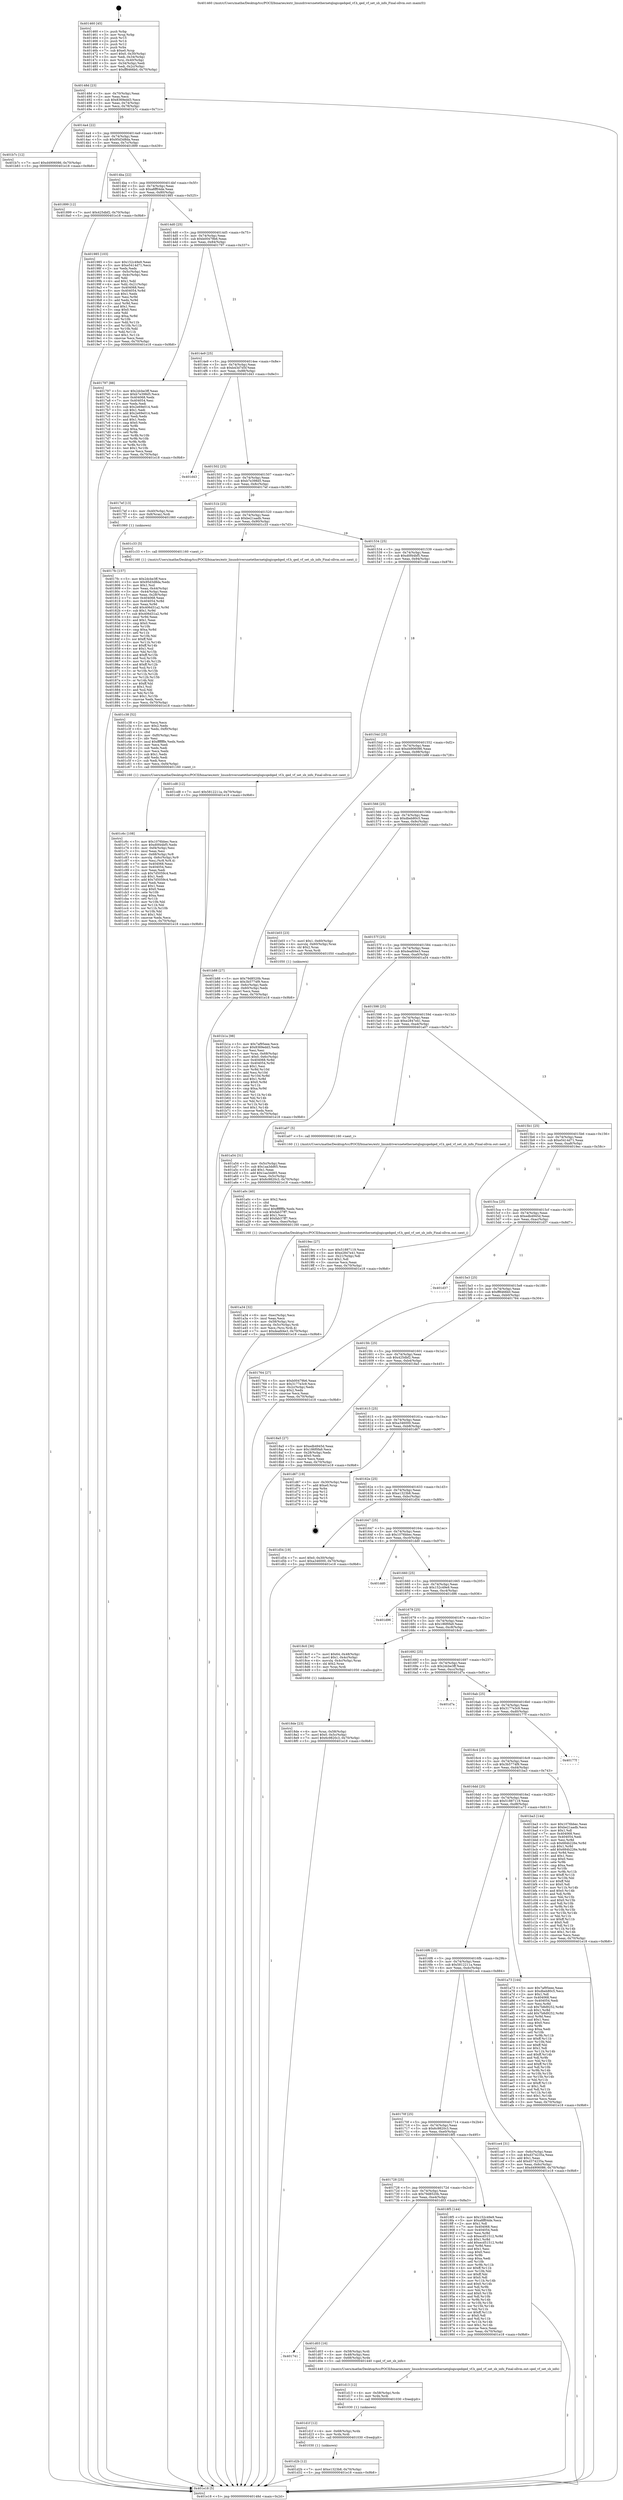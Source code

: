 digraph "0x401460" {
  label = "0x401460 (/mnt/c/Users/mathe/Desktop/tcc/POCII/binaries/extr_linuxdriversnetethernetqlogicqedqed_vf.h_qed_vf_set_sb_info_Final-ollvm.out::main(0))"
  labelloc = "t"
  node[shape=record]

  Entry [label="",width=0.3,height=0.3,shape=circle,fillcolor=black,style=filled]
  "0x40148d" [label="{
     0x40148d [23]\l
     | [instrs]\l
     &nbsp;&nbsp;0x40148d \<+3\>: mov -0x70(%rbp),%eax\l
     &nbsp;&nbsp;0x401490 \<+2\>: mov %eax,%ecx\l
     &nbsp;&nbsp;0x401492 \<+6\>: sub $0x8369edd3,%ecx\l
     &nbsp;&nbsp;0x401498 \<+3\>: mov %eax,-0x74(%rbp)\l
     &nbsp;&nbsp;0x40149b \<+3\>: mov %ecx,-0x78(%rbp)\l
     &nbsp;&nbsp;0x40149e \<+6\>: je 0000000000401b7c \<main+0x71c\>\l
  }"]
  "0x401b7c" [label="{
     0x401b7c [12]\l
     | [instrs]\l
     &nbsp;&nbsp;0x401b7c \<+7\>: movl $0xd4906086,-0x70(%rbp)\l
     &nbsp;&nbsp;0x401b83 \<+5\>: jmp 0000000000401e18 \<main+0x9b8\>\l
  }"]
  "0x4014a4" [label="{
     0x4014a4 [22]\l
     | [instrs]\l
     &nbsp;&nbsp;0x4014a4 \<+5\>: jmp 00000000004014a9 \<main+0x49\>\l
     &nbsp;&nbsp;0x4014a9 \<+3\>: mov -0x74(%rbp),%eax\l
     &nbsp;&nbsp;0x4014ac \<+5\>: sub $0x95d3d8da,%eax\l
     &nbsp;&nbsp;0x4014b1 \<+3\>: mov %eax,-0x7c(%rbp)\l
     &nbsp;&nbsp;0x4014b4 \<+6\>: je 0000000000401899 \<main+0x439\>\l
  }"]
  Exit [label="",width=0.3,height=0.3,shape=circle,fillcolor=black,style=filled,peripheries=2]
  "0x401899" [label="{
     0x401899 [12]\l
     | [instrs]\l
     &nbsp;&nbsp;0x401899 \<+7\>: movl $0x425dbf2,-0x70(%rbp)\l
     &nbsp;&nbsp;0x4018a0 \<+5\>: jmp 0000000000401e18 \<main+0x9b8\>\l
  }"]
  "0x4014ba" [label="{
     0x4014ba [22]\l
     | [instrs]\l
     &nbsp;&nbsp;0x4014ba \<+5\>: jmp 00000000004014bf \<main+0x5f\>\l
     &nbsp;&nbsp;0x4014bf \<+3\>: mov -0x74(%rbp),%eax\l
     &nbsp;&nbsp;0x4014c2 \<+5\>: sub $0xa8ff04de,%eax\l
     &nbsp;&nbsp;0x4014c7 \<+3\>: mov %eax,-0x80(%rbp)\l
     &nbsp;&nbsp;0x4014ca \<+6\>: je 0000000000401985 \<main+0x525\>\l
  }"]
  "0x401d2b" [label="{
     0x401d2b [12]\l
     | [instrs]\l
     &nbsp;&nbsp;0x401d2b \<+7\>: movl $0xe1323b8,-0x70(%rbp)\l
     &nbsp;&nbsp;0x401d32 \<+5\>: jmp 0000000000401e18 \<main+0x9b8\>\l
  }"]
  "0x401985" [label="{
     0x401985 [103]\l
     | [instrs]\l
     &nbsp;&nbsp;0x401985 \<+5\>: mov $0x152c49e9,%eax\l
     &nbsp;&nbsp;0x40198a \<+5\>: mov $0xe5414d71,%ecx\l
     &nbsp;&nbsp;0x40198f \<+2\>: xor %edx,%edx\l
     &nbsp;&nbsp;0x401991 \<+3\>: mov -0x5c(%rbp),%esi\l
     &nbsp;&nbsp;0x401994 \<+3\>: cmp -0x4c(%rbp),%esi\l
     &nbsp;&nbsp;0x401997 \<+4\>: setl %dil\l
     &nbsp;&nbsp;0x40199b \<+4\>: and $0x1,%dil\l
     &nbsp;&nbsp;0x40199f \<+4\>: mov %dil,-0x21(%rbp)\l
     &nbsp;&nbsp;0x4019a3 \<+7\>: mov 0x404068,%esi\l
     &nbsp;&nbsp;0x4019aa \<+8\>: mov 0x404054,%r8d\l
     &nbsp;&nbsp;0x4019b2 \<+3\>: sub $0x1,%edx\l
     &nbsp;&nbsp;0x4019b5 \<+3\>: mov %esi,%r9d\l
     &nbsp;&nbsp;0x4019b8 \<+3\>: add %edx,%r9d\l
     &nbsp;&nbsp;0x4019bb \<+4\>: imul %r9d,%esi\l
     &nbsp;&nbsp;0x4019bf \<+3\>: and $0x1,%esi\l
     &nbsp;&nbsp;0x4019c2 \<+3\>: cmp $0x0,%esi\l
     &nbsp;&nbsp;0x4019c5 \<+4\>: sete %dil\l
     &nbsp;&nbsp;0x4019c9 \<+4\>: cmp $0xa,%r8d\l
     &nbsp;&nbsp;0x4019cd \<+4\>: setl %r10b\l
     &nbsp;&nbsp;0x4019d1 \<+3\>: mov %dil,%r11b\l
     &nbsp;&nbsp;0x4019d4 \<+3\>: and %r10b,%r11b\l
     &nbsp;&nbsp;0x4019d7 \<+3\>: xor %r10b,%dil\l
     &nbsp;&nbsp;0x4019da \<+3\>: or %dil,%r11b\l
     &nbsp;&nbsp;0x4019dd \<+4\>: test $0x1,%r11b\l
     &nbsp;&nbsp;0x4019e1 \<+3\>: cmovne %ecx,%eax\l
     &nbsp;&nbsp;0x4019e4 \<+3\>: mov %eax,-0x70(%rbp)\l
     &nbsp;&nbsp;0x4019e7 \<+5\>: jmp 0000000000401e18 \<main+0x9b8\>\l
  }"]
  "0x4014d0" [label="{
     0x4014d0 [25]\l
     | [instrs]\l
     &nbsp;&nbsp;0x4014d0 \<+5\>: jmp 00000000004014d5 \<main+0x75\>\l
     &nbsp;&nbsp;0x4014d5 \<+3\>: mov -0x74(%rbp),%eax\l
     &nbsp;&nbsp;0x4014d8 \<+5\>: sub $0xb00479b6,%eax\l
     &nbsp;&nbsp;0x4014dd \<+6\>: mov %eax,-0x84(%rbp)\l
     &nbsp;&nbsp;0x4014e3 \<+6\>: je 0000000000401797 \<main+0x337\>\l
  }"]
  "0x401d1f" [label="{
     0x401d1f [12]\l
     | [instrs]\l
     &nbsp;&nbsp;0x401d1f \<+4\>: mov -0x68(%rbp),%rdx\l
     &nbsp;&nbsp;0x401d23 \<+3\>: mov %rdx,%rdi\l
     &nbsp;&nbsp;0x401d26 \<+5\>: call 0000000000401030 \<free@plt\>\l
     | [calls]\l
     &nbsp;&nbsp;0x401030 \{1\} (unknown)\l
  }"]
  "0x401797" [label="{
     0x401797 [88]\l
     | [instrs]\l
     &nbsp;&nbsp;0x401797 \<+5\>: mov $0x2dcbe3ff,%eax\l
     &nbsp;&nbsp;0x40179c \<+5\>: mov $0xb7e398d5,%ecx\l
     &nbsp;&nbsp;0x4017a1 \<+7\>: mov 0x404068,%edx\l
     &nbsp;&nbsp;0x4017a8 \<+7\>: mov 0x404054,%esi\l
     &nbsp;&nbsp;0x4017af \<+2\>: mov %edx,%edi\l
     &nbsp;&nbsp;0x4017b1 \<+6\>: sub $0x2e69e014,%edi\l
     &nbsp;&nbsp;0x4017b7 \<+3\>: sub $0x1,%edi\l
     &nbsp;&nbsp;0x4017ba \<+6\>: add $0x2e69e014,%edi\l
     &nbsp;&nbsp;0x4017c0 \<+3\>: imul %edi,%edx\l
     &nbsp;&nbsp;0x4017c3 \<+3\>: and $0x1,%edx\l
     &nbsp;&nbsp;0x4017c6 \<+3\>: cmp $0x0,%edx\l
     &nbsp;&nbsp;0x4017c9 \<+4\>: sete %r8b\l
     &nbsp;&nbsp;0x4017cd \<+3\>: cmp $0xa,%esi\l
     &nbsp;&nbsp;0x4017d0 \<+4\>: setl %r9b\l
     &nbsp;&nbsp;0x4017d4 \<+3\>: mov %r8b,%r10b\l
     &nbsp;&nbsp;0x4017d7 \<+3\>: and %r9b,%r10b\l
     &nbsp;&nbsp;0x4017da \<+3\>: xor %r9b,%r8b\l
     &nbsp;&nbsp;0x4017dd \<+3\>: or %r8b,%r10b\l
     &nbsp;&nbsp;0x4017e0 \<+4\>: test $0x1,%r10b\l
     &nbsp;&nbsp;0x4017e4 \<+3\>: cmovne %ecx,%eax\l
     &nbsp;&nbsp;0x4017e7 \<+3\>: mov %eax,-0x70(%rbp)\l
     &nbsp;&nbsp;0x4017ea \<+5\>: jmp 0000000000401e18 \<main+0x9b8\>\l
  }"]
  "0x4014e9" [label="{
     0x4014e9 [25]\l
     | [instrs]\l
     &nbsp;&nbsp;0x4014e9 \<+5\>: jmp 00000000004014ee \<main+0x8e\>\l
     &nbsp;&nbsp;0x4014ee \<+3\>: mov -0x74(%rbp),%eax\l
     &nbsp;&nbsp;0x4014f1 \<+5\>: sub $0xb43d7d5f,%eax\l
     &nbsp;&nbsp;0x4014f6 \<+6\>: mov %eax,-0x88(%rbp)\l
     &nbsp;&nbsp;0x4014fc \<+6\>: je 0000000000401d43 \<main+0x8e3\>\l
  }"]
  "0x401d13" [label="{
     0x401d13 [12]\l
     | [instrs]\l
     &nbsp;&nbsp;0x401d13 \<+4\>: mov -0x58(%rbp),%rdx\l
     &nbsp;&nbsp;0x401d17 \<+3\>: mov %rdx,%rdi\l
     &nbsp;&nbsp;0x401d1a \<+5\>: call 0000000000401030 \<free@plt\>\l
     | [calls]\l
     &nbsp;&nbsp;0x401030 \{1\} (unknown)\l
  }"]
  "0x401d43" [label="{
     0x401d43\l
  }", style=dashed]
  "0x401502" [label="{
     0x401502 [25]\l
     | [instrs]\l
     &nbsp;&nbsp;0x401502 \<+5\>: jmp 0000000000401507 \<main+0xa7\>\l
     &nbsp;&nbsp;0x401507 \<+3\>: mov -0x74(%rbp),%eax\l
     &nbsp;&nbsp;0x40150a \<+5\>: sub $0xb7e398d5,%eax\l
     &nbsp;&nbsp;0x40150f \<+6\>: mov %eax,-0x8c(%rbp)\l
     &nbsp;&nbsp;0x401515 \<+6\>: je 00000000004017ef \<main+0x38f\>\l
  }"]
  "0x401741" [label="{
     0x401741\l
  }", style=dashed]
  "0x4017ef" [label="{
     0x4017ef [13]\l
     | [instrs]\l
     &nbsp;&nbsp;0x4017ef \<+4\>: mov -0x40(%rbp),%rax\l
     &nbsp;&nbsp;0x4017f3 \<+4\>: mov 0x8(%rax),%rdi\l
     &nbsp;&nbsp;0x4017f7 \<+5\>: call 0000000000401060 \<atoi@plt\>\l
     | [calls]\l
     &nbsp;&nbsp;0x401060 \{1\} (unknown)\l
  }"]
  "0x40151b" [label="{
     0x40151b [25]\l
     | [instrs]\l
     &nbsp;&nbsp;0x40151b \<+5\>: jmp 0000000000401520 \<main+0xc0\>\l
     &nbsp;&nbsp;0x401520 \<+3\>: mov -0x74(%rbp),%eax\l
     &nbsp;&nbsp;0x401523 \<+5\>: sub $0xbe21aadb,%eax\l
     &nbsp;&nbsp;0x401528 \<+6\>: mov %eax,-0x90(%rbp)\l
     &nbsp;&nbsp;0x40152e \<+6\>: je 0000000000401c33 \<main+0x7d3\>\l
  }"]
  "0x401d03" [label="{
     0x401d03 [16]\l
     | [instrs]\l
     &nbsp;&nbsp;0x401d03 \<+4\>: mov -0x58(%rbp),%rdi\l
     &nbsp;&nbsp;0x401d07 \<+3\>: mov -0x48(%rbp),%esi\l
     &nbsp;&nbsp;0x401d0a \<+4\>: mov -0x68(%rbp),%rdx\l
     &nbsp;&nbsp;0x401d0e \<+5\>: call 0000000000401440 \<qed_vf_set_sb_info\>\l
     | [calls]\l
     &nbsp;&nbsp;0x401440 \{1\} (/mnt/c/Users/mathe/Desktop/tcc/POCII/binaries/extr_linuxdriversnetethernetqlogicqedqed_vf.h_qed_vf_set_sb_info_Final-ollvm.out::qed_vf_set_sb_info)\l
  }"]
  "0x401c33" [label="{
     0x401c33 [5]\l
     | [instrs]\l
     &nbsp;&nbsp;0x401c33 \<+5\>: call 0000000000401160 \<next_i\>\l
     | [calls]\l
     &nbsp;&nbsp;0x401160 \{1\} (/mnt/c/Users/mathe/Desktop/tcc/POCII/binaries/extr_linuxdriversnetethernetqlogicqedqed_vf.h_qed_vf_set_sb_info_Final-ollvm.out::next_i)\l
  }"]
  "0x401534" [label="{
     0x401534 [25]\l
     | [instrs]\l
     &nbsp;&nbsp;0x401534 \<+5\>: jmp 0000000000401539 \<main+0xd9\>\l
     &nbsp;&nbsp;0x401539 \<+3\>: mov -0x74(%rbp),%eax\l
     &nbsp;&nbsp;0x40153c \<+5\>: sub $0xd0f44bf5,%eax\l
     &nbsp;&nbsp;0x401541 \<+6\>: mov %eax,-0x94(%rbp)\l
     &nbsp;&nbsp;0x401547 \<+6\>: je 0000000000401cd8 \<main+0x878\>\l
  }"]
  "0x401c6c" [label="{
     0x401c6c [108]\l
     | [instrs]\l
     &nbsp;&nbsp;0x401c6c \<+5\>: mov $0x1076bbec,%ecx\l
     &nbsp;&nbsp;0x401c71 \<+5\>: mov $0xd0f44bf5,%edx\l
     &nbsp;&nbsp;0x401c76 \<+6\>: mov -0xf4(%rbp),%esi\l
     &nbsp;&nbsp;0x401c7c \<+3\>: imul %eax,%esi\l
     &nbsp;&nbsp;0x401c7f \<+4\>: mov -0x68(%rbp),%r8\l
     &nbsp;&nbsp;0x401c83 \<+4\>: movslq -0x6c(%rbp),%r9\l
     &nbsp;&nbsp;0x401c87 \<+4\>: mov %esi,(%r8,%r9,4)\l
     &nbsp;&nbsp;0x401c8b \<+7\>: mov 0x404068,%eax\l
     &nbsp;&nbsp;0x401c92 \<+7\>: mov 0x404054,%esi\l
     &nbsp;&nbsp;0x401c99 \<+2\>: mov %eax,%edi\l
     &nbsp;&nbsp;0x401c9b \<+6\>: sub $0x7d5059c4,%edi\l
     &nbsp;&nbsp;0x401ca1 \<+3\>: sub $0x1,%edi\l
     &nbsp;&nbsp;0x401ca4 \<+6\>: add $0x7d5059c4,%edi\l
     &nbsp;&nbsp;0x401caa \<+3\>: imul %edi,%eax\l
     &nbsp;&nbsp;0x401cad \<+3\>: and $0x1,%eax\l
     &nbsp;&nbsp;0x401cb0 \<+3\>: cmp $0x0,%eax\l
     &nbsp;&nbsp;0x401cb3 \<+4\>: sete %r10b\l
     &nbsp;&nbsp;0x401cb7 \<+3\>: cmp $0xa,%esi\l
     &nbsp;&nbsp;0x401cba \<+4\>: setl %r11b\l
     &nbsp;&nbsp;0x401cbe \<+3\>: mov %r10b,%bl\l
     &nbsp;&nbsp;0x401cc1 \<+3\>: and %r11b,%bl\l
     &nbsp;&nbsp;0x401cc4 \<+3\>: xor %r11b,%r10b\l
     &nbsp;&nbsp;0x401cc7 \<+3\>: or %r10b,%bl\l
     &nbsp;&nbsp;0x401cca \<+3\>: test $0x1,%bl\l
     &nbsp;&nbsp;0x401ccd \<+3\>: cmovne %edx,%ecx\l
     &nbsp;&nbsp;0x401cd0 \<+3\>: mov %ecx,-0x70(%rbp)\l
     &nbsp;&nbsp;0x401cd3 \<+5\>: jmp 0000000000401e18 \<main+0x9b8\>\l
  }"]
  "0x401cd8" [label="{
     0x401cd8 [12]\l
     | [instrs]\l
     &nbsp;&nbsp;0x401cd8 \<+7\>: movl $0x5812211a,-0x70(%rbp)\l
     &nbsp;&nbsp;0x401cdf \<+5\>: jmp 0000000000401e18 \<main+0x9b8\>\l
  }"]
  "0x40154d" [label="{
     0x40154d [25]\l
     | [instrs]\l
     &nbsp;&nbsp;0x40154d \<+5\>: jmp 0000000000401552 \<main+0xf2\>\l
     &nbsp;&nbsp;0x401552 \<+3\>: mov -0x74(%rbp),%eax\l
     &nbsp;&nbsp;0x401555 \<+5\>: sub $0xd4906086,%eax\l
     &nbsp;&nbsp;0x40155a \<+6\>: mov %eax,-0x98(%rbp)\l
     &nbsp;&nbsp;0x401560 \<+6\>: je 0000000000401b88 \<main+0x728\>\l
  }"]
  "0x401c38" [label="{
     0x401c38 [52]\l
     | [instrs]\l
     &nbsp;&nbsp;0x401c38 \<+2\>: xor %ecx,%ecx\l
     &nbsp;&nbsp;0x401c3a \<+5\>: mov $0x2,%edx\l
     &nbsp;&nbsp;0x401c3f \<+6\>: mov %edx,-0xf0(%rbp)\l
     &nbsp;&nbsp;0x401c45 \<+1\>: cltd\l
     &nbsp;&nbsp;0x401c46 \<+6\>: mov -0xf0(%rbp),%esi\l
     &nbsp;&nbsp;0x401c4c \<+2\>: idiv %esi\l
     &nbsp;&nbsp;0x401c4e \<+6\>: imul $0xfffffffe,%edx,%edx\l
     &nbsp;&nbsp;0x401c54 \<+2\>: mov %ecx,%edi\l
     &nbsp;&nbsp;0x401c56 \<+2\>: sub %edx,%edi\l
     &nbsp;&nbsp;0x401c58 \<+2\>: mov %ecx,%edx\l
     &nbsp;&nbsp;0x401c5a \<+3\>: sub $0x1,%edx\l
     &nbsp;&nbsp;0x401c5d \<+2\>: add %edx,%edi\l
     &nbsp;&nbsp;0x401c5f \<+2\>: sub %edi,%ecx\l
     &nbsp;&nbsp;0x401c61 \<+6\>: mov %ecx,-0xf4(%rbp)\l
     &nbsp;&nbsp;0x401c67 \<+5\>: call 0000000000401160 \<next_i\>\l
     | [calls]\l
     &nbsp;&nbsp;0x401160 \{1\} (/mnt/c/Users/mathe/Desktop/tcc/POCII/binaries/extr_linuxdriversnetethernetqlogicqedqed_vf.h_qed_vf_set_sb_info_Final-ollvm.out::next_i)\l
  }"]
  "0x401b88" [label="{
     0x401b88 [27]\l
     | [instrs]\l
     &nbsp;&nbsp;0x401b88 \<+5\>: mov $0x79d8520b,%eax\l
     &nbsp;&nbsp;0x401b8d \<+5\>: mov $0x3b5774f9,%ecx\l
     &nbsp;&nbsp;0x401b92 \<+3\>: mov -0x6c(%rbp),%edx\l
     &nbsp;&nbsp;0x401b95 \<+3\>: cmp -0x60(%rbp),%edx\l
     &nbsp;&nbsp;0x401b98 \<+3\>: cmovl %ecx,%eax\l
     &nbsp;&nbsp;0x401b9b \<+3\>: mov %eax,-0x70(%rbp)\l
     &nbsp;&nbsp;0x401b9e \<+5\>: jmp 0000000000401e18 \<main+0x9b8\>\l
  }"]
  "0x401566" [label="{
     0x401566 [25]\l
     | [instrs]\l
     &nbsp;&nbsp;0x401566 \<+5\>: jmp 000000000040156b \<main+0x10b\>\l
     &nbsp;&nbsp;0x40156b \<+3\>: mov -0x74(%rbp),%eax\l
     &nbsp;&nbsp;0x40156e \<+5\>: sub $0xdbeb80c5,%eax\l
     &nbsp;&nbsp;0x401573 \<+6\>: mov %eax,-0x9c(%rbp)\l
     &nbsp;&nbsp;0x401579 \<+6\>: je 0000000000401b03 \<main+0x6a3\>\l
  }"]
  "0x401b1a" [label="{
     0x401b1a [98]\l
     | [instrs]\l
     &nbsp;&nbsp;0x401b1a \<+5\>: mov $0x7af95eee,%ecx\l
     &nbsp;&nbsp;0x401b1f \<+5\>: mov $0x8369edd3,%edx\l
     &nbsp;&nbsp;0x401b24 \<+2\>: xor %esi,%esi\l
     &nbsp;&nbsp;0x401b26 \<+4\>: mov %rax,-0x68(%rbp)\l
     &nbsp;&nbsp;0x401b2a \<+7\>: movl $0x0,-0x6c(%rbp)\l
     &nbsp;&nbsp;0x401b31 \<+8\>: mov 0x404068,%r8d\l
     &nbsp;&nbsp;0x401b39 \<+8\>: mov 0x404054,%r9d\l
     &nbsp;&nbsp;0x401b41 \<+3\>: sub $0x1,%esi\l
     &nbsp;&nbsp;0x401b44 \<+3\>: mov %r8d,%r10d\l
     &nbsp;&nbsp;0x401b47 \<+3\>: add %esi,%r10d\l
     &nbsp;&nbsp;0x401b4a \<+4\>: imul %r10d,%r8d\l
     &nbsp;&nbsp;0x401b4e \<+4\>: and $0x1,%r8d\l
     &nbsp;&nbsp;0x401b52 \<+4\>: cmp $0x0,%r8d\l
     &nbsp;&nbsp;0x401b56 \<+4\>: sete %r11b\l
     &nbsp;&nbsp;0x401b5a \<+4\>: cmp $0xa,%r9d\l
     &nbsp;&nbsp;0x401b5e \<+3\>: setl %bl\l
     &nbsp;&nbsp;0x401b61 \<+3\>: mov %r11b,%r14b\l
     &nbsp;&nbsp;0x401b64 \<+3\>: and %bl,%r14b\l
     &nbsp;&nbsp;0x401b67 \<+3\>: xor %bl,%r11b\l
     &nbsp;&nbsp;0x401b6a \<+3\>: or %r11b,%r14b\l
     &nbsp;&nbsp;0x401b6d \<+4\>: test $0x1,%r14b\l
     &nbsp;&nbsp;0x401b71 \<+3\>: cmovne %edx,%ecx\l
     &nbsp;&nbsp;0x401b74 \<+3\>: mov %ecx,-0x70(%rbp)\l
     &nbsp;&nbsp;0x401b77 \<+5\>: jmp 0000000000401e18 \<main+0x9b8\>\l
  }"]
  "0x401b03" [label="{
     0x401b03 [23]\l
     | [instrs]\l
     &nbsp;&nbsp;0x401b03 \<+7\>: movl $0x1,-0x60(%rbp)\l
     &nbsp;&nbsp;0x401b0a \<+4\>: movslq -0x60(%rbp),%rax\l
     &nbsp;&nbsp;0x401b0e \<+4\>: shl $0x2,%rax\l
     &nbsp;&nbsp;0x401b12 \<+3\>: mov %rax,%rdi\l
     &nbsp;&nbsp;0x401b15 \<+5\>: call 0000000000401050 \<malloc@plt\>\l
     | [calls]\l
     &nbsp;&nbsp;0x401050 \{1\} (unknown)\l
  }"]
  "0x40157f" [label="{
     0x40157f [25]\l
     | [instrs]\l
     &nbsp;&nbsp;0x40157f \<+5\>: jmp 0000000000401584 \<main+0x124\>\l
     &nbsp;&nbsp;0x401584 \<+3\>: mov -0x74(%rbp),%eax\l
     &nbsp;&nbsp;0x401587 \<+5\>: sub $0xdeafd4e3,%eax\l
     &nbsp;&nbsp;0x40158c \<+6\>: mov %eax,-0xa0(%rbp)\l
     &nbsp;&nbsp;0x401592 \<+6\>: je 0000000000401a54 \<main+0x5f4\>\l
  }"]
  "0x401a34" [label="{
     0x401a34 [32]\l
     | [instrs]\l
     &nbsp;&nbsp;0x401a34 \<+6\>: mov -0xec(%rbp),%ecx\l
     &nbsp;&nbsp;0x401a3a \<+3\>: imul %eax,%ecx\l
     &nbsp;&nbsp;0x401a3d \<+4\>: mov -0x58(%rbp),%rsi\l
     &nbsp;&nbsp;0x401a41 \<+4\>: movslq -0x5c(%rbp),%rdi\l
     &nbsp;&nbsp;0x401a45 \<+3\>: mov %ecx,(%rsi,%rdi,4)\l
     &nbsp;&nbsp;0x401a48 \<+7\>: movl $0xdeafd4e3,-0x70(%rbp)\l
     &nbsp;&nbsp;0x401a4f \<+5\>: jmp 0000000000401e18 \<main+0x9b8\>\l
  }"]
  "0x401a54" [label="{
     0x401a54 [31]\l
     | [instrs]\l
     &nbsp;&nbsp;0x401a54 \<+3\>: mov -0x5c(%rbp),%eax\l
     &nbsp;&nbsp;0x401a57 \<+5\>: sub $0x1aa3dd65,%eax\l
     &nbsp;&nbsp;0x401a5c \<+3\>: add $0x1,%eax\l
     &nbsp;&nbsp;0x401a5f \<+5\>: add $0x1aa3dd65,%eax\l
     &nbsp;&nbsp;0x401a64 \<+3\>: mov %eax,-0x5c(%rbp)\l
     &nbsp;&nbsp;0x401a67 \<+7\>: movl $0x6c9820c3,-0x70(%rbp)\l
     &nbsp;&nbsp;0x401a6e \<+5\>: jmp 0000000000401e18 \<main+0x9b8\>\l
  }"]
  "0x401598" [label="{
     0x401598 [25]\l
     | [instrs]\l
     &nbsp;&nbsp;0x401598 \<+5\>: jmp 000000000040159d \<main+0x13d\>\l
     &nbsp;&nbsp;0x40159d \<+3\>: mov -0x74(%rbp),%eax\l
     &nbsp;&nbsp;0x4015a0 \<+5\>: sub $0xe2847e41,%eax\l
     &nbsp;&nbsp;0x4015a5 \<+6\>: mov %eax,-0xa4(%rbp)\l
     &nbsp;&nbsp;0x4015ab \<+6\>: je 0000000000401a07 \<main+0x5a7\>\l
  }"]
  "0x401a0c" [label="{
     0x401a0c [40]\l
     | [instrs]\l
     &nbsp;&nbsp;0x401a0c \<+5\>: mov $0x2,%ecx\l
     &nbsp;&nbsp;0x401a11 \<+1\>: cltd\l
     &nbsp;&nbsp;0x401a12 \<+2\>: idiv %ecx\l
     &nbsp;&nbsp;0x401a14 \<+6\>: imul $0xfffffffe,%edx,%ecx\l
     &nbsp;&nbsp;0x401a1a \<+6\>: sub $0xfab37ff7,%ecx\l
     &nbsp;&nbsp;0x401a20 \<+3\>: add $0x1,%ecx\l
     &nbsp;&nbsp;0x401a23 \<+6\>: add $0xfab37ff7,%ecx\l
     &nbsp;&nbsp;0x401a29 \<+6\>: mov %ecx,-0xec(%rbp)\l
     &nbsp;&nbsp;0x401a2f \<+5\>: call 0000000000401160 \<next_i\>\l
     | [calls]\l
     &nbsp;&nbsp;0x401160 \{1\} (/mnt/c/Users/mathe/Desktop/tcc/POCII/binaries/extr_linuxdriversnetethernetqlogicqedqed_vf.h_qed_vf_set_sb_info_Final-ollvm.out::next_i)\l
  }"]
  "0x401a07" [label="{
     0x401a07 [5]\l
     | [instrs]\l
     &nbsp;&nbsp;0x401a07 \<+5\>: call 0000000000401160 \<next_i\>\l
     | [calls]\l
     &nbsp;&nbsp;0x401160 \{1\} (/mnt/c/Users/mathe/Desktop/tcc/POCII/binaries/extr_linuxdriversnetethernetqlogicqedqed_vf.h_qed_vf_set_sb_info_Final-ollvm.out::next_i)\l
  }"]
  "0x4015b1" [label="{
     0x4015b1 [25]\l
     | [instrs]\l
     &nbsp;&nbsp;0x4015b1 \<+5\>: jmp 00000000004015b6 \<main+0x156\>\l
     &nbsp;&nbsp;0x4015b6 \<+3\>: mov -0x74(%rbp),%eax\l
     &nbsp;&nbsp;0x4015b9 \<+5\>: sub $0xe5414d71,%eax\l
     &nbsp;&nbsp;0x4015be \<+6\>: mov %eax,-0xa8(%rbp)\l
     &nbsp;&nbsp;0x4015c4 \<+6\>: je 00000000004019ec \<main+0x58c\>\l
  }"]
  "0x401728" [label="{
     0x401728 [25]\l
     | [instrs]\l
     &nbsp;&nbsp;0x401728 \<+5\>: jmp 000000000040172d \<main+0x2cd\>\l
     &nbsp;&nbsp;0x40172d \<+3\>: mov -0x74(%rbp),%eax\l
     &nbsp;&nbsp;0x401730 \<+5\>: sub $0x79d8520b,%eax\l
     &nbsp;&nbsp;0x401735 \<+6\>: mov %eax,-0xe4(%rbp)\l
     &nbsp;&nbsp;0x40173b \<+6\>: je 0000000000401d03 \<main+0x8a3\>\l
  }"]
  "0x4019ec" [label="{
     0x4019ec [27]\l
     | [instrs]\l
     &nbsp;&nbsp;0x4019ec \<+5\>: mov $0x51887119,%eax\l
     &nbsp;&nbsp;0x4019f1 \<+5\>: mov $0xe2847e41,%ecx\l
     &nbsp;&nbsp;0x4019f6 \<+3\>: mov -0x21(%rbp),%dl\l
     &nbsp;&nbsp;0x4019f9 \<+3\>: test $0x1,%dl\l
     &nbsp;&nbsp;0x4019fc \<+3\>: cmovne %ecx,%eax\l
     &nbsp;&nbsp;0x4019ff \<+3\>: mov %eax,-0x70(%rbp)\l
     &nbsp;&nbsp;0x401a02 \<+5\>: jmp 0000000000401e18 \<main+0x9b8\>\l
  }"]
  "0x4015ca" [label="{
     0x4015ca [25]\l
     | [instrs]\l
     &nbsp;&nbsp;0x4015ca \<+5\>: jmp 00000000004015cf \<main+0x16f\>\l
     &nbsp;&nbsp;0x4015cf \<+3\>: mov -0x74(%rbp),%eax\l
     &nbsp;&nbsp;0x4015d2 \<+5\>: sub $0xedb4945d,%eax\l
     &nbsp;&nbsp;0x4015d7 \<+6\>: mov %eax,-0xac(%rbp)\l
     &nbsp;&nbsp;0x4015dd \<+6\>: je 0000000000401d37 \<main+0x8d7\>\l
  }"]
  "0x4018f5" [label="{
     0x4018f5 [144]\l
     | [instrs]\l
     &nbsp;&nbsp;0x4018f5 \<+5\>: mov $0x152c49e9,%eax\l
     &nbsp;&nbsp;0x4018fa \<+5\>: mov $0xa8ff04de,%ecx\l
     &nbsp;&nbsp;0x4018ff \<+2\>: mov $0x1,%dl\l
     &nbsp;&nbsp;0x401901 \<+7\>: mov 0x404068,%esi\l
     &nbsp;&nbsp;0x401908 \<+7\>: mov 0x404054,%edi\l
     &nbsp;&nbsp;0x40190f \<+3\>: mov %esi,%r8d\l
     &nbsp;&nbsp;0x401912 \<+7\>: sub $0xecd51512,%r8d\l
     &nbsp;&nbsp;0x401919 \<+4\>: sub $0x1,%r8d\l
     &nbsp;&nbsp;0x40191d \<+7\>: add $0xecd51512,%r8d\l
     &nbsp;&nbsp;0x401924 \<+4\>: imul %r8d,%esi\l
     &nbsp;&nbsp;0x401928 \<+3\>: and $0x1,%esi\l
     &nbsp;&nbsp;0x40192b \<+3\>: cmp $0x0,%esi\l
     &nbsp;&nbsp;0x40192e \<+4\>: sete %r9b\l
     &nbsp;&nbsp;0x401932 \<+3\>: cmp $0xa,%edi\l
     &nbsp;&nbsp;0x401935 \<+4\>: setl %r10b\l
     &nbsp;&nbsp;0x401939 \<+3\>: mov %r9b,%r11b\l
     &nbsp;&nbsp;0x40193c \<+4\>: xor $0xff,%r11b\l
     &nbsp;&nbsp;0x401940 \<+3\>: mov %r10b,%bl\l
     &nbsp;&nbsp;0x401943 \<+3\>: xor $0xff,%bl\l
     &nbsp;&nbsp;0x401946 \<+3\>: xor $0x0,%dl\l
     &nbsp;&nbsp;0x401949 \<+3\>: mov %r11b,%r14b\l
     &nbsp;&nbsp;0x40194c \<+4\>: and $0x0,%r14b\l
     &nbsp;&nbsp;0x401950 \<+3\>: and %dl,%r9b\l
     &nbsp;&nbsp;0x401953 \<+3\>: mov %bl,%r15b\l
     &nbsp;&nbsp;0x401956 \<+4\>: and $0x0,%r15b\l
     &nbsp;&nbsp;0x40195a \<+3\>: and %dl,%r10b\l
     &nbsp;&nbsp;0x40195d \<+3\>: or %r9b,%r14b\l
     &nbsp;&nbsp;0x401960 \<+3\>: or %r10b,%r15b\l
     &nbsp;&nbsp;0x401963 \<+3\>: xor %r15b,%r14b\l
     &nbsp;&nbsp;0x401966 \<+3\>: or %bl,%r11b\l
     &nbsp;&nbsp;0x401969 \<+4\>: xor $0xff,%r11b\l
     &nbsp;&nbsp;0x40196d \<+3\>: or $0x0,%dl\l
     &nbsp;&nbsp;0x401970 \<+3\>: and %dl,%r11b\l
     &nbsp;&nbsp;0x401973 \<+3\>: or %r11b,%r14b\l
     &nbsp;&nbsp;0x401976 \<+4\>: test $0x1,%r14b\l
     &nbsp;&nbsp;0x40197a \<+3\>: cmovne %ecx,%eax\l
     &nbsp;&nbsp;0x40197d \<+3\>: mov %eax,-0x70(%rbp)\l
     &nbsp;&nbsp;0x401980 \<+5\>: jmp 0000000000401e18 \<main+0x9b8\>\l
  }"]
  "0x401d37" [label="{
     0x401d37\l
  }", style=dashed]
  "0x4015e3" [label="{
     0x4015e3 [25]\l
     | [instrs]\l
     &nbsp;&nbsp;0x4015e3 \<+5\>: jmp 00000000004015e8 \<main+0x188\>\l
     &nbsp;&nbsp;0x4015e8 \<+3\>: mov -0x74(%rbp),%eax\l
     &nbsp;&nbsp;0x4015eb \<+5\>: sub $0xff8466b0,%eax\l
     &nbsp;&nbsp;0x4015f0 \<+6\>: mov %eax,-0xb0(%rbp)\l
     &nbsp;&nbsp;0x4015f6 \<+6\>: je 0000000000401764 \<main+0x304\>\l
  }"]
  "0x40170f" [label="{
     0x40170f [25]\l
     | [instrs]\l
     &nbsp;&nbsp;0x40170f \<+5\>: jmp 0000000000401714 \<main+0x2b4\>\l
     &nbsp;&nbsp;0x401714 \<+3\>: mov -0x74(%rbp),%eax\l
     &nbsp;&nbsp;0x401717 \<+5\>: sub $0x6c9820c3,%eax\l
     &nbsp;&nbsp;0x40171c \<+6\>: mov %eax,-0xe0(%rbp)\l
     &nbsp;&nbsp;0x401722 \<+6\>: je 00000000004018f5 \<main+0x495\>\l
  }"]
  "0x401764" [label="{
     0x401764 [27]\l
     | [instrs]\l
     &nbsp;&nbsp;0x401764 \<+5\>: mov $0xb00479b6,%eax\l
     &nbsp;&nbsp;0x401769 \<+5\>: mov $0x3177e3c9,%ecx\l
     &nbsp;&nbsp;0x40176e \<+3\>: mov -0x2c(%rbp),%edx\l
     &nbsp;&nbsp;0x401771 \<+3\>: cmp $0x2,%edx\l
     &nbsp;&nbsp;0x401774 \<+3\>: cmovne %ecx,%eax\l
     &nbsp;&nbsp;0x401777 \<+3\>: mov %eax,-0x70(%rbp)\l
     &nbsp;&nbsp;0x40177a \<+5\>: jmp 0000000000401e18 \<main+0x9b8\>\l
  }"]
  "0x4015fc" [label="{
     0x4015fc [25]\l
     | [instrs]\l
     &nbsp;&nbsp;0x4015fc \<+5\>: jmp 0000000000401601 \<main+0x1a1\>\l
     &nbsp;&nbsp;0x401601 \<+3\>: mov -0x74(%rbp),%eax\l
     &nbsp;&nbsp;0x401604 \<+5\>: sub $0x425dbf2,%eax\l
     &nbsp;&nbsp;0x401609 \<+6\>: mov %eax,-0xb4(%rbp)\l
     &nbsp;&nbsp;0x40160f \<+6\>: je 00000000004018a5 \<main+0x445\>\l
  }"]
  "0x401e18" [label="{
     0x401e18 [5]\l
     | [instrs]\l
     &nbsp;&nbsp;0x401e18 \<+5\>: jmp 000000000040148d \<main+0x2d\>\l
  }"]
  "0x401460" [label="{
     0x401460 [45]\l
     | [instrs]\l
     &nbsp;&nbsp;0x401460 \<+1\>: push %rbp\l
     &nbsp;&nbsp;0x401461 \<+3\>: mov %rsp,%rbp\l
     &nbsp;&nbsp;0x401464 \<+2\>: push %r15\l
     &nbsp;&nbsp;0x401466 \<+2\>: push %r14\l
     &nbsp;&nbsp;0x401468 \<+2\>: push %r12\l
     &nbsp;&nbsp;0x40146a \<+1\>: push %rbx\l
     &nbsp;&nbsp;0x40146b \<+7\>: sub $0xe0,%rsp\l
     &nbsp;&nbsp;0x401472 \<+7\>: movl $0x0,-0x30(%rbp)\l
     &nbsp;&nbsp;0x401479 \<+3\>: mov %edi,-0x34(%rbp)\l
     &nbsp;&nbsp;0x40147c \<+4\>: mov %rsi,-0x40(%rbp)\l
     &nbsp;&nbsp;0x401480 \<+3\>: mov -0x34(%rbp),%edi\l
     &nbsp;&nbsp;0x401483 \<+3\>: mov %edi,-0x2c(%rbp)\l
     &nbsp;&nbsp;0x401486 \<+7\>: movl $0xff8466b0,-0x70(%rbp)\l
  }"]
  "0x4017fc" [label="{
     0x4017fc [157]\l
     | [instrs]\l
     &nbsp;&nbsp;0x4017fc \<+5\>: mov $0x2dcbe3ff,%ecx\l
     &nbsp;&nbsp;0x401801 \<+5\>: mov $0x95d3d8da,%edx\l
     &nbsp;&nbsp;0x401806 \<+3\>: mov $0x1,%sil\l
     &nbsp;&nbsp;0x401809 \<+3\>: mov %eax,-0x44(%rbp)\l
     &nbsp;&nbsp;0x40180c \<+3\>: mov -0x44(%rbp),%eax\l
     &nbsp;&nbsp;0x40180f \<+3\>: mov %eax,-0x28(%rbp)\l
     &nbsp;&nbsp;0x401812 \<+7\>: mov 0x404068,%eax\l
     &nbsp;&nbsp;0x401819 \<+8\>: mov 0x404054,%r8d\l
     &nbsp;&nbsp;0x401821 \<+3\>: mov %eax,%r9d\l
     &nbsp;&nbsp;0x401824 \<+7\>: add $0x406d31a2,%r9d\l
     &nbsp;&nbsp;0x40182b \<+4\>: sub $0x1,%r9d\l
     &nbsp;&nbsp;0x40182f \<+7\>: sub $0x406d31a2,%r9d\l
     &nbsp;&nbsp;0x401836 \<+4\>: imul %r9d,%eax\l
     &nbsp;&nbsp;0x40183a \<+3\>: and $0x1,%eax\l
     &nbsp;&nbsp;0x40183d \<+3\>: cmp $0x0,%eax\l
     &nbsp;&nbsp;0x401840 \<+4\>: sete %r10b\l
     &nbsp;&nbsp;0x401844 \<+4\>: cmp $0xa,%r8d\l
     &nbsp;&nbsp;0x401848 \<+4\>: setl %r11b\l
     &nbsp;&nbsp;0x40184c \<+3\>: mov %r10b,%bl\l
     &nbsp;&nbsp;0x40184f \<+3\>: xor $0xff,%bl\l
     &nbsp;&nbsp;0x401852 \<+3\>: mov %r11b,%r14b\l
     &nbsp;&nbsp;0x401855 \<+4\>: xor $0xff,%r14b\l
     &nbsp;&nbsp;0x401859 \<+4\>: xor $0x1,%sil\l
     &nbsp;&nbsp;0x40185d \<+3\>: mov %bl,%r15b\l
     &nbsp;&nbsp;0x401860 \<+4\>: and $0xff,%r15b\l
     &nbsp;&nbsp;0x401864 \<+3\>: and %sil,%r10b\l
     &nbsp;&nbsp;0x401867 \<+3\>: mov %r14b,%r12b\l
     &nbsp;&nbsp;0x40186a \<+4\>: and $0xff,%r12b\l
     &nbsp;&nbsp;0x40186e \<+3\>: and %sil,%r11b\l
     &nbsp;&nbsp;0x401871 \<+3\>: or %r10b,%r15b\l
     &nbsp;&nbsp;0x401874 \<+3\>: or %r11b,%r12b\l
     &nbsp;&nbsp;0x401877 \<+3\>: xor %r12b,%r15b\l
     &nbsp;&nbsp;0x40187a \<+3\>: or %r14b,%bl\l
     &nbsp;&nbsp;0x40187d \<+3\>: xor $0xff,%bl\l
     &nbsp;&nbsp;0x401880 \<+4\>: or $0x1,%sil\l
     &nbsp;&nbsp;0x401884 \<+3\>: and %sil,%bl\l
     &nbsp;&nbsp;0x401887 \<+3\>: or %bl,%r15b\l
     &nbsp;&nbsp;0x40188a \<+4\>: test $0x1,%r15b\l
     &nbsp;&nbsp;0x40188e \<+3\>: cmovne %edx,%ecx\l
     &nbsp;&nbsp;0x401891 \<+3\>: mov %ecx,-0x70(%rbp)\l
     &nbsp;&nbsp;0x401894 \<+5\>: jmp 0000000000401e18 \<main+0x9b8\>\l
  }"]
  "0x401ce4" [label="{
     0x401ce4 [31]\l
     | [instrs]\l
     &nbsp;&nbsp;0x401ce4 \<+3\>: mov -0x6c(%rbp),%eax\l
     &nbsp;&nbsp;0x401ce7 \<+5\>: sub $0xd374235a,%eax\l
     &nbsp;&nbsp;0x401cec \<+3\>: add $0x1,%eax\l
     &nbsp;&nbsp;0x401cef \<+5\>: add $0xd374235a,%eax\l
     &nbsp;&nbsp;0x401cf4 \<+3\>: mov %eax,-0x6c(%rbp)\l
     &nbsp;&nbsp;0x401cf7 \<+7\>: movl $0xd4906086,-0x70(%rbp)\l
     &nbsp;&nbsp;0x401cfe \<+5\>: jmp 0000000000401e18 \<main+0x9b8\>\l
  }"]
  "0x4018a5" [label="{
     0x4018a5 [27]\l
     | [instrs]\l
     &nbsp;&nbsp;0x4018a5 \<+5\>: mov $0xedb4945d,%eax\l
     &nbsp;&nbsp;0x4018aa \<+5\>: mov $0x186f0fa9,%ecx\l
     &nbsp;&nbsp;0x4018af \<+3\>: mov -0x28(%rbp),%edx\l
     &nbsp;&nbsp;0x4018b2 \<+3\>: cmp $0x0,%edx\l
     &nbsp;&nbsp;0x4018b5 \<+3\>: cmove %ecx,%eax\l
     &nbsp;&nbsp;0x4018b8 \<+3\>: mov %eax,-0x70(%rbp)\l
     &nbsp;&nbsp;0x4018bb \<+5\>: jmp 0000000000401e18 \<main+0x9b8\>\l
  }"]
  "0x401615" [label="{
     0x401615 [25]\l
     | [instrs]\l
     &nbsp;&nbsp;0x401615 \<+5\>: jmp 000000000040161a \<main+0x1ba\>\l
     &nbsp;&nbsp;0x40161a \<+3\>: mov -0x74(%rbp),%eax\l
     &nbsp;&nbsp;0x40161d \<+5\>: sub $0xa346000,%eax\l
     &nbsp;&nbsp;0x401622 \<+6\>: mov %eax,-0xb8(%rbp)\l
     &nbsp;&nbsp;0x401628 \<+6\>: je 0000000000401d67 \<main+0x907\>\l
  }"]
  "0x4016f6" [label="{
     0x4016f6 [25]\l
     | [instrs]\l
     &nbsp;&nbsp;0x4016f6 \<+5\>: jmp 00000000004016fb \<main+0x29b\>\l
     &nbsp;&nbsp;0x4016fb \<+3\>: mov -0x74(%rbp),%eax\l
     &nbsp;&nbsp;0x4016fe \<+5\>: sub $0x5812211a,%eax\l
     &nbsp;&nbsp;0x401703 \<+6\>: mov %eax,-0xdc(%rbp)\l
     &nbsp;&nbsp;0x401709 \<+6\>: je 0000000000401ce4 \<main+0x884\>\l
  }"]
  "0x401d67" [label="{
     0x401d67 [19]\l
     | [instrs]\l
     &nbsp;&nbsp;0x401d67 \<+3\>: mov -0x30(%rbp),%eax\l
     &nbsp;&nbsp;0x401d6a \<+7\>: add $0xe0,%rsp\l
     &nbsp;&nbsp;0x401d71 \<+1\>: pop %rbx\l
     &nbsp;&nbsp;0x401d72 \<+2\>: pop %r12\l
     &nbsp;&nbsp;0x401d74 \<+2\>: pop %r14\l
     &nbsp;&nbsp;0x401d76 \<+2\>: pop %r15\l
     &nbsp;&nbsp;0x401d78 \<+1\>: pop %rbp\l
     &nbsp;&nbsp;0x401d79 \<+1\>: ret\l
  }"]
  "0x40162e" [label="{
     0x40162e [25]\l
     | [instrs]\l
     &nbsp;&nbsp;0x40162e \<+5\>: jmp 0000000000401633 \<main+0x1d3\>\l
     &nbsp;&nbsp;0x401633 \<+3\>: mov -0x74(%rbp),%eax\l
     &nbsp;&nbsp;0x401636 \<+5\>: sub $0xe1323b8,%eax\l
     &nbsp;&nbsp;0x40163b \<+6\>: mov %eax,-0xbc(%rbp)\l
     &nbsp;&nbsp;0x401641 \<+6\>: je 0000000000401d54 \<main+0x8f4\>\l
  }"]
  "0x401a73" [label="{
     0x401a73 [144]\l
     | [instrs]\l
     &nbsp;&nbsp;0x401a73 \<+5\>: mov $0x7af95eee,%eax\l
     &nbsp;&nbsp;0x401a78 \<+5\>: mov $0xdbeb80c5,%ecx\l
     &nbsp;&nbsp;0x401a7d \<+2\>: mov $0x1,%dl\l
     &nbsp;&nbsp;0x401a7f \<+7\>: mov 0x404068,%esi\l
     &nbsp;&nbsp;0x401a86 \<+7\>: mov 0x404054,%edi\l
     &nbsp;&nbsp;0x401a8d \<+3\>: mov %esi,%r8d\l
     &nbsp;&nbsp;0x401a90 \<+7\>: sub $0x7b8d9252,%r8d\l
     &nbsp;&nbsp;0x401a97 \<+4\>: sub $0x1,%r8d\l
     &nbsp;&nbsp;0x401a9b \<+7\>: add $0x7b8d9252,%r8d\l
     &nbsp;&nbsp;0x401aa2 \<+4\>: imul %r8d,%esi\l
     &nbsp;&nbsp;0x401aa6 \<+3\>: and $0x1,%esi\l
     &nbsp;&nbsp;0x401aa9 \<+3\>: cmp $0x0,%esi\l
     &nbsp;&nbsp;0x401aac \<+4\>: sete %r9b\l
     &nbsp;&nbsp;0x401ab0 \<+3\>: cmp $0xa,%edi\l
     &nbsp;&nbsp;0x401ab3 \<+4\>: setl %r10b\l
     &nbsp;&nbsp;0x401ab7 \<+3\>: mov %r9b,%r11b\l
     &nbsp;&nbsp;0x401aba \<+4\>: xor $0xff,%r11b\l
     &nbsp;&nbsp;0x401abe \<+3\>: mov %r10b,%bl\l
     &nbsp;&nbsp;0x401ac1 \<+3\>: xor $0xff,%bl\l
     &nbsp;&nbsp;0x401ac4 \<+3\>: xor $0x1,%dl\l
     &nbsp;&nbsp;0x401ac7 \<+3\>: mov %r11b,%r14b\l
     &nbsp;&nbsp;0x401aca \<+4\>: and $0xff,%r14b\l
     &nbsp;&nbsp;0x401ace \<+3\>: and %dl,%r9b\l
     &nbsp;&nbsp;0x401ad1 \<+3\>: mov %bl,%r15b\l
     &nbsp;&nbsp;0x401ad4 \<+4\>: and $0xff,%r15b\l
     &nbsp;&nbsp;0x401ad8 \<+3\>: and %dl,%r10b\l
     &nbsp;&nbsp;0x401adb \<+3\>: or %r9b,%r14b\l
     &nbsp;&nbsp;0x401ade \<+3\>: or %r10b,%r15b\l
     &nbsp;&nbsp;0x401ae1 \<+3\>: xor %r15b,%r14b\l
     &nbsp;&nbsp;0x401ae4 \<+3\>: or %bl,%r11b\l
     &nbsp;&nbsp;0x401ae7 \<+4\>: xor $0xff,%r11b\l
     &nbsp;&nbsp;0x401aeb \<+3\>: or $0x1,%dl\l
     &nbsp;&nbsp;0x401aee \<+3\>: and %dl,%r11b\l
     &nbsp;&nbsp;0x401af1 \<+3\>: or %r11b,%r14b\l
     &nbsp;&nbsp;0x401af4 \<+4\>: test $0x1,%r14b\l
     &nbsp;&nbsp;0x401af8 \<+3\>: cmovne %ecx,%eax\l
     &nbsp;&nbsp;0x401afb \<+3\>: mov %eax,-0x70(%rbp)\l
     &nbsp;&nbsp;0x401afe \<+5\>: jmp 0000000000401e18 \<main+0x9b8\>\l
  }"]
  "0x401d54" [label="{
     0x401d54 [19]\l
     | [instrs]\l
     &nbsp;&nbsp;0x401d54 \<+7\>: movl $0x0,-0x30(%rbp)\l
     &nbsp;&nbsp;0x401d5b \<+7\>: movl $0xa346000,-0x70(%rbp)\l
     &nbsp;&nbsp;0x401d62 \<+5\>: jmp 0000000000401e18 \<main+0x9b8\>\l
  }"]
  "0x401647" [label="{
     0x401647 [25]\l
     | [instrs]\l
     &nbsp;&nbsp;0x401647 \<+5\>: jmp 000000000040164c \<main+0x1ec\>\l
     &nbsp;&nbsp;0x40164c \<+3\>: mov -0x74(%rbp),%eax\l
     &nbsp;&nbsp;0x40164f \<+5\>: sub $0x1076bbec,%eax\l
     &nbsp;&nbsp;0x401654 \<+6\>: mov %eax,-0xc0(%rbp)\l
     &nbsp;&nbsp;0x40165a \<+6\>: je 0000000000401dd0 \<main+0x970\>\l
  }"]
  "0x4016dd" [label="{
     0x4016dd [25]\l
     | [instrs]\l
     &nbsp;&nbsp;0x4016dd \<+5\>: jmp 00000000004016e2 \<main+0x282\>\l
     &nbsp;&nbsp;0x4016e2 \<+3\>: mov -0x74(%rbp),%eax\l
     &nbsp;&nbsp;0x4016e5 \<+5\>: sub $0x51887119,%eax\l
     &nbsp;&nbsp;0x4016ea \<+6\>: mov %eax,-0xd8(%rbp)\l
     &nbsp;&nbsp;0x4016f0 \<+6\>: je 0000000000401a73 \<main+0x613\>\l
  }"]
  "0x401dd0" [label="{
     0x401dd0\l
  }", style=dashed]
  "0x401660" [label="{
     0x401660 [25]\l
     | [instrs]\l
     &nbsp;&nbsp;0x401660 \<+5\>: jmp 0000000000401665 \<main+0x205\>\l
     &nbsp;&nbsp;0x401665 \<+3\>: mov -0x74(%rbp),%eax\l
     &nbsp;&nbsp;0x401668 \<+5\>: sub $0x152c49e9,%eax\l
     &nbsp;&nbsp;0x40166d \<+6\>: mov %eax,-0xc4(%rbp)\l
     &nbsp;&nbsp;0x401673 \<+6\>: je 0000000000401d96 \<main+0x936\>\l
  }"]
  "0x401ba3" [label="{
     0x401ba3 [144]\l
     | [instrs]\l
     &nbsp;&nbsp;0x401ba3 \<+5\>: mov $0x1076bbec,%eax\l
     &nbsp;&nbsp;0x401ba8 \<+5\>: mov $0xbe21aadb,%ecx\l
     &nbsp;&nbsp;0x401bad \<+2\>: mov $0x1,%dl\l
     &nbsp;&nbsp;0x401baf \<+7\>: mov 0x404068,%esi\l
     &nbsp;&nbsp;0x401bb6 \<+7\>: mov 0x404054,%edi\l
     &nbsp;&nbsp;0x401bbd \<+3\>: mov %esi,%r8d\l
     &nbsp;&nbsp;0x401bc0 \<+7\>: sub $0x684b226e,%r8d\l
     &nbsp;&nbsp;0x401bc7 \<+4\>: sub $0x1,%r8d\l
     &nbsp;&nbsp;0x401bcb \<+7\>: add $0x684b226e,%r8d\l
     &nbsp;&nbsp;0x401bd2 \<+4\>: imul %r8d,%esi\l
     &nbsp;&nbsp;0x401bd6 \<+3\>: and $0x1,%esi\l
     &nbsp;&nbsp;0x401bd9 \<+3\>: cmp $0x0,%esi\l
     &nbsp;&nbsp;0x401bdc \<+4\>: sete %r9b\l
     &nbsp;&nbsp;0x401be0 \<+3\>: cmp $0xa,%edi\l
     &nbsp;&nbsp;0x401be3 \<+4\>: setl %r10b\l
     &nbsp;&nbsp;0x401be7 \<+3\>: mov %r9b,%r11b\l
     &nbsp;&nbsp;0x401bea \<+4\>: xor $0xff,%r11b\l
     &nbsp;&nbsp;0x401bee \<+3\>: mov %r10b,%bl\l
     &nbsp;&nbsp;0x401bf1 \<+3\>: xor $0xff,%bl\l
     &nbsp;&nbsp;0x401bf4 \<+3\>: xor $0x0,%dl\l
     &nbsp;&nbsp;0x401bf7 \<+3\>: mov %r11b,%r14b\l
     &nbsp;&nbsp;0x401bfa \<+4\>: and $0x0,%r14b\l
     &nbsp;&nbsp;0x401bfe \<+3\>: and %dl,%r9b\l
     &nbsp;&nbsp;0x401c01 \<+3\>: mov %bl,%r15b\l
     &nbsp;&nbsp;0x401c04 \<+4\>: and $0x0,%r15b\l
     &nbsp;&nbsp;0x401c08 \<+3\>: and %dl,%r10b\l
     &nbsp;&nbsp;0x401c0b \<+3\>: or %r9b,%r14b\l
     &nbsp;&nbsp;0x401c0e \<+3\>: or %r10b,%r15b\l
     &nbsp;&nbsp;0x401c11 \<+3\>: xor %r15b,%r14b\l
     &nbsp;&nbsp;0x401c14 \<+3\>: or %bl,%r11b\l
     &nbsp;&nbsp;0x401c17 \<+4\>: xor $0xff,%r11b\l
     &nbsp;&nbsp;0x401c1b \<+3\>: or $0x0,%dl\l
     &nbsp;&nbsp;0x401c1e \<+3\>: and %dl,%r11b\l
     &nbsp;&nbsp;0x401c21 \<+3\>: or %r11b,%r14b\l
     &nbsp;&nbsp;0x401c24 \<+4\>: test $0x1,%r14b\l
     &nbsp;&nbsp;0x401c28 \<+3\>: cmovne %ecx,%eax\l
     &nbsp;&nbsp;0x401c2b \<+3\>: mov %eax,-0x70(%rbp)\l
     &nbsp;&nbsp;0x401c2e \<+5\>: jmp 0000000000401e18 \<main+0x9b8\>\l
  }"]
  "0x401d96" [label="{
     0x401d96\l
  }", style=dashed]
  "0x401679" [label="{
     0x401679 [25]\l
     | [instrs]\l
     &nbsp;&nbsp;0x401679 \<+5\>: jmp 000000000040167e \<main+0x21e\>\l
     &nbsp;&nbsp;0x40167e \<+3\>: mov -0x74(%rbp),%eax\l
     &nbsp;&nbsp;0x401681 \<+5\>: sub $0x186f0fa9,%eax\l
     &nbsp;&nbsp;0x401686 \<+6\>: mov %eax,-0xc8(%rbp)\l
     &nbsp;&nbsp;0x40168c \<+6\>: je 00000000004018c0 \<main+0x460\>\l
  }"]
  "0x4016c4" [label="{
     0x4016c4 [25]\l
     | [instrs]\l
     &nbsp;&nbsp;0x4016c4 \<+5\>: jmp 00000000004016c9 \<main+0x269\>\l
     &nbsp;&nbsp;0x4016c9 \<+3\>: mov -0x74(%rbp),%eax\l
     &nbsp;&nbsp;0x4016cc \<+5\>: sub $0x3b5774f9,%eax\l
     &nbsp;&nbsp;0x4016d1 \<+6\>: mov %eax,-0xd4(%rbp)\l
     &nbsp;&nbsp;0x4016d7 \<+6\>: je 0000000000401ba3 \<main+0x743\>\l
  }"]
  "0x4018c0" [label="{
     0x4018c0 [30]\l
     | [instrs]\l
     &nbsp;&nbsp;0x4018c0 \<+7\>: movl $0x64,-0x48(%rbp)\l
     &nbsp;&nbsp;0x4018c7 \<+7\>: movl $0x1,-0x4c(%rbp)\l
     &nbsp;&nbsp;0x4018ce \<+4\>: movslq -0x4c(%rbp),%rax\l
     &nbsp;&nbsp;0x4018d2 \<+4\>: shl $0x2,%rax\l
     &nbsp;&nbsp;0x4018d6 \<+3\>: mov %rax,%rdi\l
     &nbsp;&nbsp;0x4018d9 \<+5\>: call 0000000000401050 \<malloc@plt\>\l
     | [calls]\l
     &nbsp;&nbsp;0x401050 \{1\} (unknown)\l
  }"]
  "0x401692" [label="{
     0x401692 [25]\l
     | [instrs]\l
     &nbsp;&nbsp;0x401692 \<+5\>: jmp 0000000000401697 \<main+0x237\>\l
     &nbsp;&nbsp;0x401697 \<+3\>: mov -0x74(%rbp),%eax\l
     &nbsp;&nbsp;0x40169a \<+5\>: sub $0x2dcbe3ff,%eax\l
     &nbsp;&nbsp;0x40169f \<+6\>: mov %eax,-0xcc(%rbp)\l
     &nbsp;&nbsp;0x4016a5 \<+6\>: je 0000000000401d7a \<main+0x91a\>\l
  }"]
  "0x4018de" [label="{
     0x4018de [23]\l
     | [instrs]\l
     &nbsp;&nbsp;0x4018de \<+4\>: mov %rax,-0x58(%rbp)\l
     &nbsp;&nbsp;0x4018e2 \<+7\>: movl $0x0,-0x5c(%rbp)\l
     &nbsp;&nbsp;0x4018e9 \<+7\>: movl $0x6c9820c3,-0x70(%rbp)\l
     &nbsp;&nbsp;0x4018f0 \<+5\>: jmp 0000000000401e18 \<main+0x9b8\>\l
  }"]
  "0x40177f" [label="{
     0x40177f\l
  }", style=dashed]
  "0x401d7a" [label="{
     0x401d7a\l
  }", style=dashed]
  "0x4016ab" [label="{
     0x4016ab [25]\l
     | [instrs]\l
     &nbsp;&nbsp;0x4016ab \<+5\>: jmp 00000000004016b0 \<main+0x250\>\l
     &nbsp;&nbsp;0x4016b0 \<+3\>: mov -0x74(%rbp),%eax\l
     &nbsp;&nbsp;0x4016b3 \<+5\>: sub $0x3177e3c9,%eax\l
     &nbsp;&nbsp;0x4016b8 \<+6\>: mov %eax,-0xd0(%rbp)\l
     &nbsp;&nbsp;0x4016be \<+6\>: je 000000000040177f \<main+0x31f\>\l
  }"]
  Entry -> "0x401460" [label=" 1"]
  "0x40148d" -> "0x401b7c" [label=" 1"]
  "0x40148d" -> "0x4014a4" [label=" 25"]
  "0x401d67" -> Exit [label=" 1"]
  "0x4014a4" -> "0x401899" [label=" 1"]
  "0x4014a4" -> "0x4014ba" [label=" 24"]
  "0x401d54" -> "0x401e18" [label=" 1"]
  "0x4014ba" -> "0x401985" [label=" 2"]
  "0x4014ba" -> "0x4014d0" [label=" 22"]
  "0x401d2b" -> "0x401e18" [label=" 1"]
  "0x4014d0" -> "0x401797" [label=" 1"]
  "0x4014d0" -> "0x4014e9" [label=" 21"]
  "0x401d1f" -> "0x401d2b" [label=" 1"]
  "0x4014e9" -> "0x401d43" [label=" 0"]
  "0x4014e9" -> "0x401502" [label=" 21"]
  "0x401d13" -> "0x401d1f" [label=" 1"]
  "0x401502" -> "0x4017ef" [label=" 1"]
  "0x401502" -> "0x40151b" [label=" 20"]
  "0x401d03" -> "0x401d13" [label=" 1"]
  "0x40151b" -> "0x401c33" [label=" 1"]
  "0x40151b" -> "0x401534" [label=" 19"]
  "0x401728" -> "0x401741" [label=" 0"]
  "0x401534" -> "0x401cd8" [label=" 1"]
  "0x401534" -> "0x40154d" [label=" 18"]
  "0x401728" -> "0x401d03" [label=" 1"]
  "0x40154d" -> "0x401b88" [label=" 2"]
  "0x40154d" -> "0x401566" [label=" 16"]
  "0x401ce4" -> "0x401e18" [label=" 1"]
  "0x401566" -> "0x401b03" [label=" 1"]
  "0x401566" -> "0x40157f" [label=" 15"]
  "0x401cd8" -> "0x401e18" [label=" 1"]
  "0x40157f" -> "0x401a54" [label=" 1"]
  "0x40157f" -> "0x401598" [label=" 14"]
  "0x401c6c" -> "0x401e18" [label=" 1"]
  "0x401598" -> "0x401a07" [label=" 1"]
  "0x401598" -> "0x4015b1" [label=" 13"]
  "0x401c38" -> "0x401c6c" [label=" 1"]
  "0x4015b1" -> "0x4019ec" [label=" 2"]
  "0x4015b1" -> "0x4015ca" [label=" 11"]
  "0x401c33" -> "0x401c38" [label=" 1"]
  "0x4015ca" -> "0x401d37" [label=" 0"]
  "0x4015ca" -> "0x4015e3" [label=" 11"]
  "0x401ba3" -> "0x401e18" [label=" 1"]
  "0x4015e3" -> "0x401764" [label=" 1"]
  "0x4015e3" -> "0x4015fc" [label=" 10"]
  "0x401764" -> "0x401e18" [label=" 1"]
  "0x401460" -> "0x40148d" [label=" 1"]
  "0x401e18" -> "0x40148d" [label=" 25"]
  "0x401797" -> "0x401e18" [label=" 1"]
  "0x4017ef" -> "0x4017fc" [label=" 1"]
  "0x4017fc" -> "0x401e18" [label=" 1"]
  "0x401899" -> "0x401e18" [label=" 1"]
  "0x401b7c" -> "0x401e18" [label=" 1"]
  "0x4015fc" -> "0x4018a5" [label=" 1"]
  "0x4015fc" -> "0x401615" [label=" 9"]
  "0x4018a5" -> "0x401e18" [label=" 1"]
  "0x401b1a" -> "0x401e18" [label=" 1"]
  "0x401615" -> "0x401d67" [label=" 1"]
  "0x401615" -> "0x40162e" [label=" 8"]
  "0x401a73" -> "0x401e18" [label=" 1"]
  "0x40162e" -> "0x401d54" [label=" 1"]
  "0x40162e" -> "0x401647" [label=" 7"]
  "0x401a54" -> "0x401e18" [label=" 1"]
  "0x401647" -> "0x401dd0" [label=" 0"]
  "0x401647" -> "0x401660" [label=" 7"]
  "0x401a0c" -> "0x401a34" [label=" 1"]
  "0x401660" -> "0x401d96" [label=" 0"]
  "0x401660" -> "0x401679" [label=" 7"]
  "0x401a07" -> "0x401a0c" [label=" 1"]
  "0x401679" -> "0x4018c0" [label=" 1"]
  "0x401679" -> "0x401692" [label=" 6"]
  "0x4018c0" -> "0x4018de" [label=" 1"]
  "0x4018de" -> "0x401e18" [label=" 1"]
  "0x401985" -> "0x401e18" [label=" 2"]
  "0x401692" -> "0x401d7a" [label=" 0"]
  "0x401692" -> "0x4016ab" [label=" 6"]
  "0x4018f5" -> "0x401e18" [label=" 2"]
  "0x4016ab" -> "0x40177f" [label=" 0"]
  "0x4016ab" -> "0x4016c4" [label=" 6"]
  "0x4019ec" -> "0x401e18" [label=" 2"]
  "0x4016c4" -> "0x401ba3" [label=" 1"]
  "0x4016c4" -> "0x4016dd" [label=" 5"]
  "0x401a34" -> "0x401e18" [label=" 1"]
  "0x4016dd" -> "0x401a73" [label=" 1"]
  "0x4016dd" -> "0x4016f6" [label=" 4"]
  "0x401b03" -> "0x401b1a" [label=" 1"]
  "0x4016f6" -> "0x401ce4" [label=" 1"]
  "0x4016f6" -> "0x40170f" [label=" 3"]
  "0x401b88" -> "0x401e18" [label=" 2"]
  "0x40170f" -> "0x4018f5" [label=" 2"]
  "0x40170f" -> "0x401728" [label=" 1"]
}
